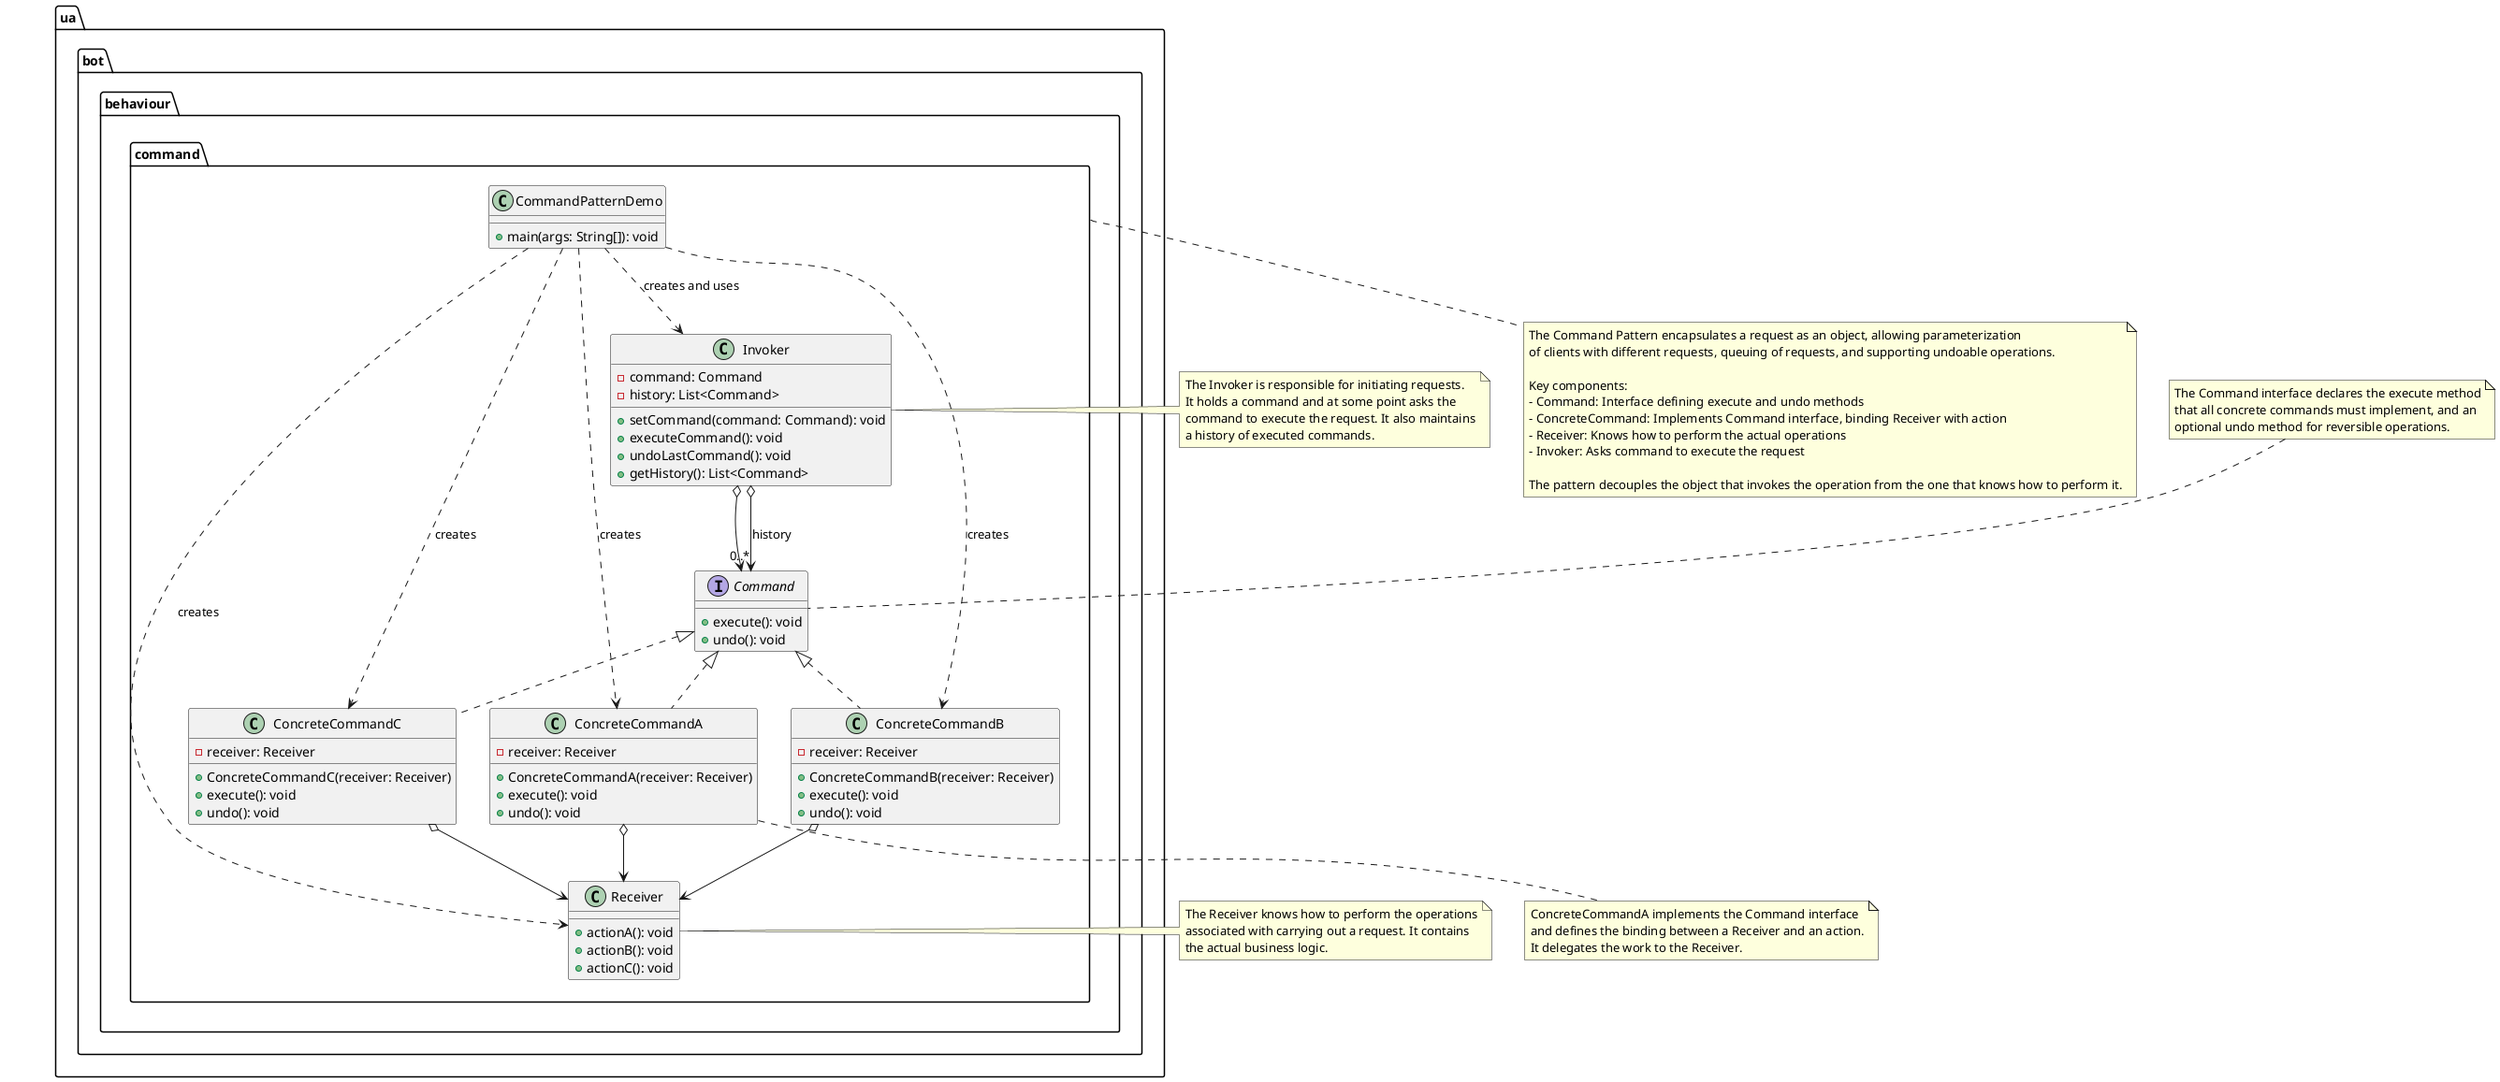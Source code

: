 @startuml Command Pattern

package "ua.bot.behaviour.command" {
    ' Command interface and implementations
    interface "Command" {
        +execute(): void
        +undo(): void
    }
    
    class "ConcreteCommandA" {
        -receiver: Receiver
        +ConcreteCommandA(receiver: Receiver)
        +execute(): void
        +undo(): void
    }
    
    class "ConcreteCommandB" {
        -receiver: Receiver
        +ConcreteCommandB(receiver: Receiver)
        +execute(): void
        +undo(): void
    }
    
    class "ConcreteCommandC" {
        -receiver: Receiver
        +ConcreteCommandC(receiver: Receiver)
        +execute(): void
        +undo(): void
    }
    
    ' Receiver
    class "Receiver" {
        +actionA(): void
        +actionB(): void
        +actionC(): void
    }
    
    ' Invoker
    class "Invoker" {
        -command: Command
        -history: List<Command>
        +setCommand(command: Command): void
        +executeCommand(): void
        +undoLastCommand(): void
        +getHistory(): List<Command>
    }
    
    ' Client
    class "CommandPatternDemo" {
        +main(args: String[]): void
    }
    
    ' Relationships
    Command <|.. ConcreteCommandA
    Command <|.. ConcreteCommandB
    Command <|.. ConcreteCommandC
    
    ConcreteCommandA o--> Receiver
    ConcreteCommandB o--> Receiver
    ConcreteCommandC o--> Receiver
    
    Invoker o--> Command
    Invoker o--> "0..*" Command : history
    
    CommandPatternDemo ..> Receiver : creates
    CommandPatternDemo ..> ConcreteCommandA : creates
    CommandPatternDemo ..> ConcreteCommandB : creates
    CommandPatternDemo ..> ConcreteCommandC : creates
    CommandPatternDemo ..> Invoker : creates and uses
}

note top of Command
  The Command interface declares the execute method
  that all concrete commands must implement, and an
  optional undo method for reversible operations.
end note

note right of Receiver
  The Receiver knows how to perform the operations
  associated with carrying out a request. It contains
  the actual business logic.
end note

note left of Invoker
  The Invoker is responsible for initiating requests.
  It holds a command and at some point asks the
  command to execute the request. It also maintains
  a history of executed commands.
end note

note bottom of ConcreteCommandA
  ConcreteCommandA implements the Command interface
  and defines the binding between a Receiver and an action.
  It delegates the work to the Receiver.
end note

note bottom of ua.bot.behaviour.command
  The Command Pattern encapsulates a request as an object, allowing parameterization
  of clients with different requests, queuing of requests, and supporting undoable operations.
  
  Key components:
  - Command: Interface defining execute and undo methods
  - ConcreteCommand: Implements Command interface, binding Receiver with action
  - Receiver: Knows how to perform the actual operations
  - Invoker: Asks command to execute the request
  
  The pattern decouples the object that invokes the operation from the one that knows how to perform it.
end note

@enduml
